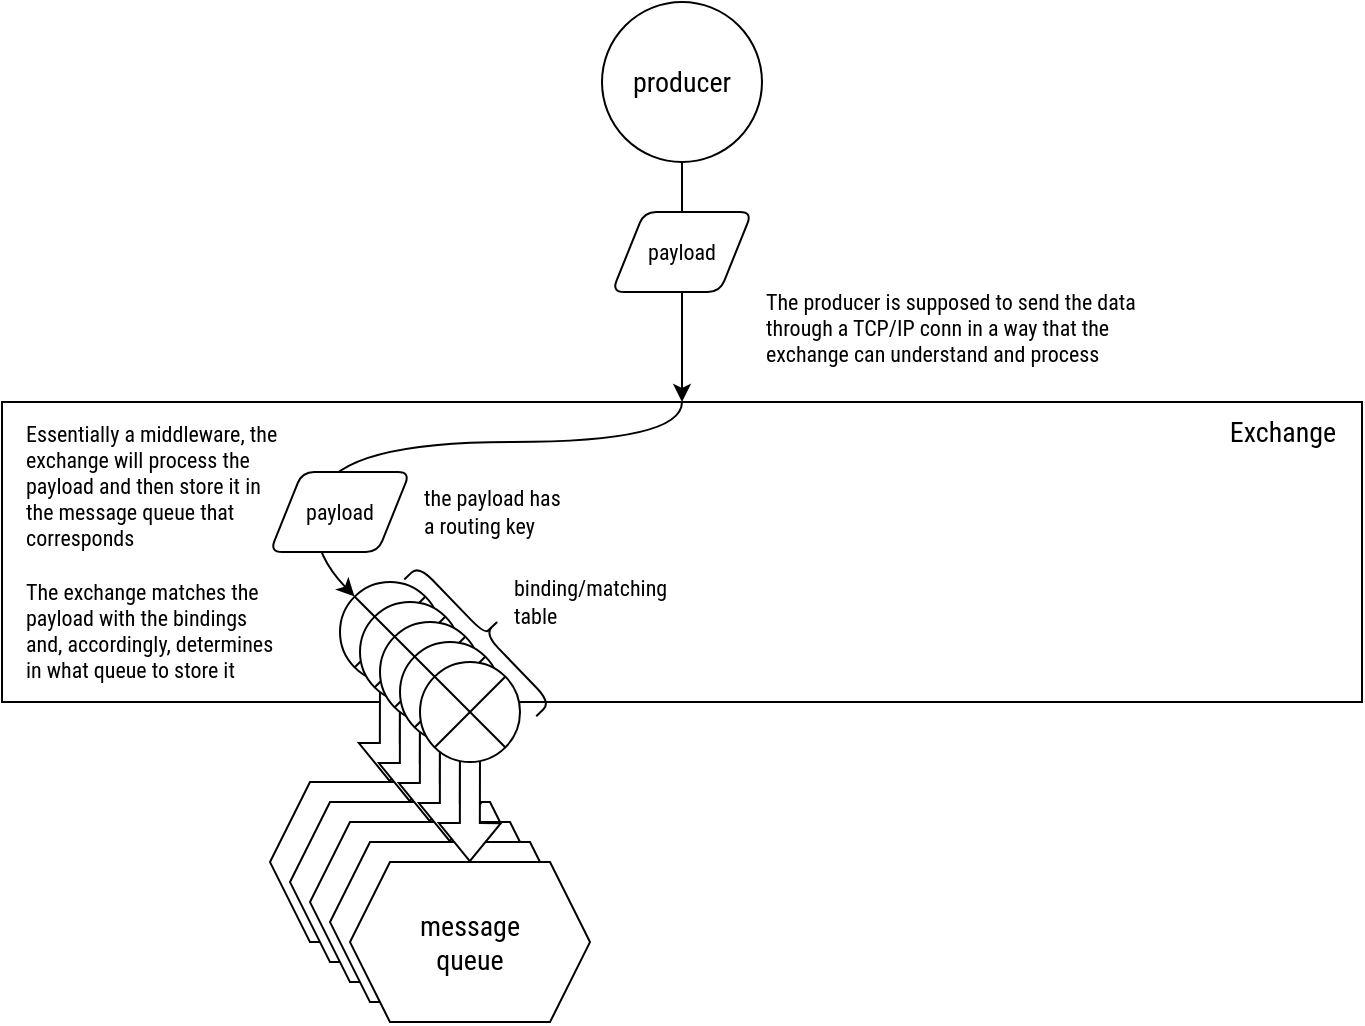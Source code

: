<mxfile version="26.2.3">
  <diagram id="9EhcTie6NZu4tCn4s0fb" name="Page-1">
    <mxGraphModel dx="717" dy="387" grid="1" gridSize="10" guides="1" tooltips="1" connect="1" arrows="1" fold="1" page="1" pageScale="1" pageWidth="827" pageHeight="1169" math="0" shadow="0">
      <root>
        <mxCell id="0" />
        <mxCell id="1" parent="0" />
        <mxCell id="s6GvZxLl4K5e8J9JrSwZ-2" value="" style="whiteSpace=wrap;html=1;fillColor=none;fontFamily=Roboto Condensed;glass=0;shadow=0;strokeColor=default;strokeWidth=1;rounded=0;fontSource=https%3A%2F%2Ffonts.googleapis.com%2Fcss%3Ffamily%3DRoboto%2BCondensed;" parent="1" vertex="1">
          <mxGeometry x="200" y="210" width="680" height="150" as="geometry" />
        </mxCell>
        <mxCell id="s6GvZxLl4K5e8J9JrSwZ-1" value="message&lt;div&gt;queue&lt;/div&gt;" style="shape=hexagon;perimeter=hexagonPerimeter2;whiteSpace=wrap;html=1;fixedSize=1;fontFamily=Roboto Condensed;horizontal=1;fontSize=14;fontSource=https%3A%2F%2Ffonts.googleapis.com%2Fcss%3Ffamily%3DRoboto%2BCondensed;" parent="1" vertex="1">
          <mxGeometry x="334" y="400.05" width="120" height="80" as="geometry" />
        </mxCell>
        <mxCell id="s6GvZxLl4K5e8J9JrSwZ-3" value="Exchange" style="text;strokeColor=none;fillColor=none;html=1;fontSize=14;fontStyle=0;verticalAlign=middle;align=center;fontFamily=Roboto Condensed;fontSource=https%3A%2F%2Ffonts.googleapis.com%2Fcss%3Ffamily%3DRoboto%2BCondensed;" parent="1" vertex="1">
          <mxGeometry x="800" y="210" width="80" height="30" as="geometry" />
        </mxCell>
        <mxCell id="UsQS2KoAoGEQXFjzZ4PK-4" value="" style="edgeStyle=orthogonalEdgeStyle;rounded=0;orthogonalLoop=1;jettySize=auto;html=1;fontFamily=Roboto Condensed;fontSource=https%3A%2F%2Ffonts.googleapis.com%2Fcss%3Ffamily%3DRoboto%2BCondensed;" parent="1" source="UsQS2KoAoGEQXFjzZ4PK-3" target="s6GvZxLl4K5e8J9JrSwZ-2" edge="1">
          <mxGeometry relative="1" as="geometry" />
        </mxCell>
        <mxCell id="UsQS2KoAoGEQXFjzZ4PK-3" value="producer" style="ellipse;whiteSpace=wrap;html=1;aspect=fixed;horizontal=1;fontFamily=Roboto Condensed;fontSize=14;fontSource=https%3A%2F%2Ffonts.googleapis.com%2Fcss%3Ffamily%3DRoboto%2BCondensed;" parent="1" vertex="1">
          <mxGeometry x="500" y="10" width="80" height="80" as="geometry" />
        </mxCell>
        <mxCell id="tCBcID6sHDaUzBHMdhAB-3" value="&lt;span&gt;The producer is supposed to send the data through a TCP/IP conn in a way that the exchange can understand and process&lt;/span&gt;" style="text;align=left;verticalAlign=middle;whiteSpace=wrap;rounded=0;fontSize=11;fontFamily=Roboto Condensed;html=1;shadow=0;horizontal=1;fontSource=https%3A%2F%2Ffonts.googleapis.com%2Fcss%3Ffamily%3DRoboto%2BCondensed;" parent="1" vertex="1">
          <mxGeometry x="580" y="150" width="190" height="45" as="geometry" />
        </mxCell>
        <mxCell id="tCBcID6sHDaUzBHMdhAB-4" value="&lt;font style=&quot;font-size: 11px;&quot;&gt;payload&lt;/font&gt;" style="shape=parallelogram;html=1;strokeWidth=1;perimeter=parallelogramPerimeter;whiteSpace=wrap;rounded=1;arcSize=12;size=0.23;fontFamily=Roboto Condensed;fontSource=https%3A%2F%2Ffonts.googleapis.com%2Fcss%3Ffamily%3DRoboto%2BCondensed;" parent="1" vertex="1">
          <mxGeometry x="505" y="115" width="70" height="40" as="geometry" />
        </mxCell>
        <mxCell id="tCBcID6sHDaUzBHMdhAB-5" value="&lt;span&gt;Essentially a middleware, the exchange will process the payload and then store it in the message queue that corresponds&lt;/span&gt;&lt;div&gt;&lt;span&gt;&lt;br&gt;&lt;/span&gt;&lt;/div&gt;&lt;div&gt;&lt;span&gt;The exchange matches the payload with the bindings and, accordingly, determines in what queue to store it&lt;/span&gt;&lt;/div&gt;" style="text;align=left;verticalAlign=middle;whiteSpace=wrap;rounded=0;fontSize=11;fontFamily=Roboto Condensed;html=1;shadow=0;horizontal=1;fontSource=https%3A%2F%2Ffonts.googleapis.com%2Fcss%3Ffamily%3DRoboto%2BCondensed;" parent="1" vertex="1">
          <mxGeometry x="210" y="220" width="130" height="130" as="geometry" />
        </mxCell>
        <mxCell id="tCBcID6sHDaUzBHMdhAB-6" value="message&lt;div&gt;queue&lt;/div&gt;" style="shape=hexagon;perimeter=hexagonPerimeter2;whiteSpace=wrap;html=1;fixedSize=1;fontFamily=Roboto Condensed;horizontal=1;fontSize=14;fontSource=https%3A%2F%2Ffonts.googleapis.com%2Fcss%3Ffamily%3DRoboto%2BCondensed;" parent="1" vertex="1">
          <mxGeometry x="344" y="410.05" width="120" height="80" as="geometry" />
        </mxCell>
        <mxCell id="tCBcID6sHDaUzBHMdhAB-7" value="message&lt;div&gt;queue&lt;/div&gt;" style="shape=hexagon;perimeter=hexagonPerimeter2;whiteSpace=wrap;html=1;fixedSize=1;fontFamily=Roboto Condensed;horizontal=1;fontSize=14;fontSource=https%3A%2F%2Ffonts.googleapis.com%2Fcss%3Ffamily%3DRoboto%2BCondensed;" parent="1" vertex="1">
          <mxGeometry x="354" y="420.05" width="120" height="80" as="geometry" />
        </mxCell>
        <mxCell id="tCBcID6sHDaUzBHMdhAB-8" value="message&lt;div&gt;queue&lt;/div&gt;" style="shape=hexagon;perimeter=hexagonPerimeter2;whiteSpace=wrap;html=1;fixedSize=1;fontFamily=Roboto Condensed;horizontal=1;fontSize=14;fontSource=https%3A%2F%2Ffonts.googleapis.com%2Fcss%3Ffamily%3DRoboto%2BCondensed;" parent="1" vertex="1">
          <mxGeometry x="364" y="430.05" width="120" height="80" as="geometry" />
        </mxCell>
        <mxCell id="tCBcID6sHDaUzBHMdhAB-9" value="message&lt;div&gt;queue&lt;/div&gt;" style="shape=hexagon;perimeter=hexagonPerimeter2;whiteSpace=wrap;html=1;fixedSize=1;fontFamily=Roboto Condensed;horizontal=1;fontSize=14;fontSource=https%3A%2F%2Ffonts.googleapis.com%2Fcss%3Ffamily%3DRoboto%2BCondensed;" parent="1" vertex="1">
          <mxGeometry x="374" y="440.05" width="120" height="80" as="geometry" />
        </mxCell>
        <mxCell id="h67KXnezlHiRvos_DW-S-2" value="" style="shape=flexArrow;endArrow=classic;html=1;rounded=0;entryX=0.5;entryY=0;entryDx=0;entryDy=0;exitX=0.5;exitY=0.533;exitDx=0;exitDy=0;exitPerimeter=0;fillColor=default;fontFamily=Roboto Condensed;fontSource=https%3A%2F%2Ffonts.googleapis.com%2Fcss%3Ffamily%3DRoboto%2BCondensed;" parent="1" edge="1">
          <mxGeometry width="50" height="50" relative="1" as="geometry">
            <mxPoint x="394" y="340.0" as="sourcePoint" />
            <mxPoint x="393.9" y="400.05" as="targetPoint" />
          </mxGeometry>
        </mxCell>
        <mxCell id="h67KXnezlHiRvos_DW-S-3" value="" style="shape=flexArrow;endArrow=classic;html=1;rounded=0;entryX=0.5;entryY=0;entryDx=0;entryDy=0;exitX=0.5;exitY=0.533;exitDx=0;exitDy=0;exitPerimeter=0;fillColor=default;fontFamily=Roboto Condensed;fontSource=https%3A%2F%2Ffonts.googleapis.com%2Fcss%3Ffamily%3DRoboto%2BCondensed;" parent="1" edge="1">
          <mxGeometry width="50" height="50" relative="1" as="geometry">
            <mxPoint x="404" y="350.0" as="sourcePoint" />
            <mxPoint x="403.9" y="410.05" as="targetPoint" />
          </mxGeometry>
        </mxCell>
        <mxCell id="h67KXnezlHiRvos_DW-S-4" value="" style="shape=flexArrow;endArrow=classic;html=1;rounded=0;entryX=0.5;entryY=0;entryDx=0;entryDy=0;exitX=0.5;exitY=0.533;exitDx=0;exitDy=0;exitPerimeter=0;fillColor=default;fontFamily=Roboto Condensed;fontSource=https%3A%2F%2Ffonts.googleapis.com%2Fcss%3Ffamily%3DRoboto%2BCondensed;" parent="1" edge="1">
          <mxGeometry width="50" height="50" relative="1" as="geometry">
            <mxPoint x="414" y="360.0" as="sourcePoint" />
            <mxPoint x="413.9" y="420.05" as="targetPoint" />
          </mxGeometry>
        </mxCell>
        <mxCell id="h67KXnezlHiRvos_DW-S-5" value="" style="shape=flexArrow;endArrow=classic;html=1;rounded=0;entryX=0.5;entryY=0;entryDx=0;entryDy=0;exitX=0.5;exitY=0.533;exitDx=0;exitDy=0;exitPerimeter=0;fillColor=default;fontFamily=Roboto Condensed;fontSource=https%3A%2F%2Ffonts.googleapis.com%2Fcss%3Ffamily%3DRoboto%2BCondensed;" parent="1" edge="1">
          <mxGeometry width="50" height="50" relative="1" as="geometry">
            <mxPoint x="424" y="370.0" as="sourcePoint" />
            <mxPoint x="423.9" y="430.05" as="targetPoint" />
          </mxGeometry>
        </mxCell>
        <mxCell id="h67KXnezlHiRvos_DW-S-6" value="" style="shape=flexArrow;endArrow=classic;html=1;rounded=0;entryX=0.5;entryY=0;entryDx=0;entryDy=0;exitX=0.5;exitY=0.533;exitDx=0;exitDy=0;exitPerimeter=0;fillColor=default;fontFamily=Roboto Condensed;fontSource=https%3A%2F%2Ffonts.googleapis.com%2Fcss%3Ffamily%3DRoboto%2BCondensed;" parent="1" edge="1">
          <mxGeometry width="50" height="50" relative="1" as="geometry">
            <mxPoint x="434" y="380.0" as="sourcePoint" />
            <mxPoint x="433.9" y="440.05" as="targetPoint" />
          </mxGeometry>
        </mxCell>
        <mxCell id="h67KXnezlHiRvos_DW-S-7" value="" style="verticalLabelPosition=bottom;verticalAlign=top;html=1;shape=mxgraph.flowchart.or;fontFamily=Roboto Condensed;fontSource=https%3A%2F%2Ffonts.googleapis.com%2Fcss%3Ffamily%3DRoboto%2BCondensed;" parent="1" vertex="1">
          <mxGeometry x="369" y="300" width="50" height="50" as="geometry" />
        </mxCell>
        <mxCell id="h67KXnezlHiRvos_DW-S-9" value="" style="verticalLabelPosition=bottom;verticalAlign=top;html=1;shape=mxgraph.flowchart.or;fontFamily=Roboto Condensed;fontSource=https%3A%2F%2Ffonts.googleapis.com%2Fcss%3Ffamily%3DRoboto%2BCondensed;" parent="1" vertex="1">
          <mxGeometry x="379" y="310" width="50" height="50" as="geometry" />
        </mxCell>
        <mxCell id="h67KXnezlHiRvos_DW-S-10" value="" style="verticalLabelPosition=bottom;verticalAlign=top;html=1;shape=mxgraph.flowchart.or;fontFamily=Roboto Condensed;fontSource=https%3A%2F%2Ffonts.googleapis.com%2Fcss%3Ffamily%3DRoboto%2BCondensed;" parent="1" vertex="1">
          <mxGeometry x="389" y="320" width="50" height="50" as="geometry" />
        </mxCell>
        <mxCell id="h67KXnezlHiRvos_DW-S-11" value="" style="verticalLabelPosition=bottom;verticalAlign=top;html=1;shape=mxgraph.flowchart.or;fontFamily=Roboto Condensed;fontSource=https%3A%2F%2Ffonts.googleapis.com%2Fcss%3Ffamily%3DRoboto%2BCondensed;" parent="1" vertex="1">
          <mxGeometry x="399" y="330" width="50" height="50" as="geometry" />
        </mxCell>
        <mxCell id="h67KXnezlHiRvos_DW-S-12" value="" style="verticalLabelPosition=bottom;verticalAlign=top;html=1;shape=mxgraph.flowchart.or;fontFamily=Roboto Condensed;fontSource=https%3A%2F%2Ffonts.googleapis.com%2Fcss%3Ffamily%3DRoboto%2BCondensed;" parent="1" vertex="1">
          <mxGeometry x="409" y="340" width="50" height="50" as="geometry" />
        </mxCell>
        <mxCell id="h67KXnezlHiRvos_DW-S-14" value="binding/matching&lt;div&gt;table&lt;/div&gt;" style="text;align=left;verticalAlign=middle;whiteSpace=wrap;rounded=0;fontSize=11;fontFamily=Roboto Condensed;html=1;shadow=0;horizontal=1;fontSource=https%3A%2F%2Ffonts.googleapis.com%2Fcss%3Ffamily%3DRoboto%2BCondensed;" parent="1" vertex="1">
          <mxGeometry x="454" y="300" width="81" height="20" as="geometry" />
        </mxCell>
        <mxCell id="h67KXnezlHiRvos_DW-S-15" value="" style="shape=curlyBracket;whiteSpace=wrap;html=1;rounded=1;labelPosition=left;verticalLabelPosition=middle;align=right;verticalAlign=middle;rotation=136;fontFamily=Roboto Condensed;fontSource=https%3A%2F%2Ffonts.googleapis.com%2Fcss%3Ffamily%3DRoboto%2BCondensed;" parent="1" vertex="1">
          <mxGeometry x="431.32" y="278.51" width="20" height="95" as="geometry" />
        </mxCell>
        <mxCell id="h67KXnezlHiRvos_DW-S-16" value="" style="curved=1;endArrow=classic;html=1;rounded=0;entryX=0.145;entryY=0.145;entryDx=0;entryDy=0;entryPerimeter=0;exitX=0.5;exitY=0;exitDx=0;exitDy=0;fontFamily=Roboto Condensed;fontSource=https%3A%2F%2Ffonts.googleapis.com%2Fcss%3Ffamily%3DRoboto%2BCondensed;" parent="1" source="s6GvZxLl4K5e8J9JrSwZ-2" target="h67KXnezlHiRvos_DW-S-7" edge="1">
          <mxGeometry width="50" height="50" relative="1" as="geometry">
            <mxPoint x="334" y="350" as="sourcePoint" />
            <mxPoint x="384" y="300" as="targetPoint" />
            <Array as="points">
              <mxPoint x="540" y="230" />
              <mxPoint x="370" y="230" />
              <mxPoint x="350" y="280" />
            </Array>
          </mxGeometry>
        </mxCell>
        <mxCell id="tCBcID6sHDaUzBHMdhAB-10" value="&lt;font style=&quot;font-size: 11px;&quot;&gt;payload&lt;/font&gt;" style="shape=parallelogram;html=1;strokeWidth=1;perimeter=parallelogramPerimeter;whiteSpace=wrap;rounded=1;arcSize=12;size=0.23;fontFamily=Roboto Condensed;fontSource=https%3A%2F%2Ffonts.googleapis.com%2Fcss%3Ffamily%3DRoboto%2BCondensed;" parent="1" vertex="1">
          <mxGeometry x="334" y="245" width="70" height="40" as="geometry" />
        </mxCell>
        <mxCell id="o9HQPGMKs0vFa6GXH5yL-1" value="&lt;div align=&quot;left&quot;&gt;the payload has a routing key&lt;/div&gt;" style="text;align=left;verticalAlign=middle;whiteSpace=wrap;rounded=0;fontSize=11;fontFamily=Roboto Condensed;html=1;shadow=0;horizontal=1;fontSource=https%3A%2F%2Ffonts.googleapis.com%2Fcss%3Ffamily%3DRoboto%2BCondensed;" vertex="1" parent="1">
          <mxGeometry x="409.0" y="250" width="75" height="30" as="geometry" />
        </mxCell>
      </root>
    </mxGraphModel>
  </diagram>
</mxfile>
